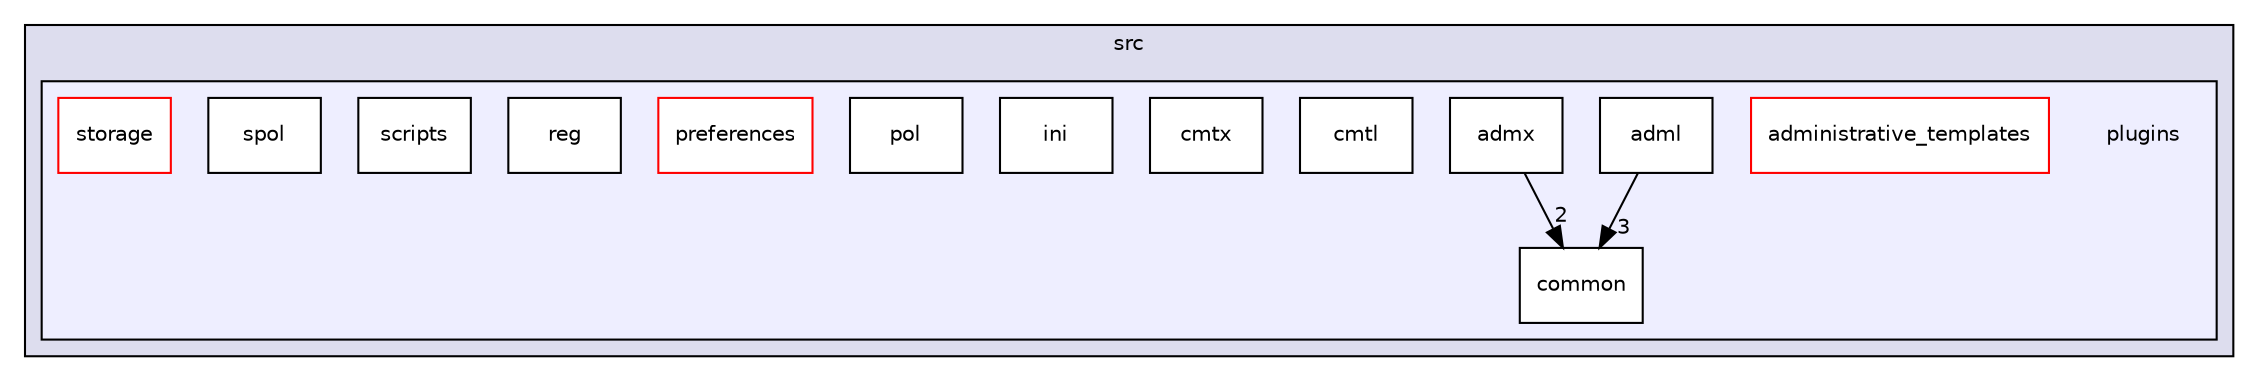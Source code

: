 digraph "src/plugins" {
  compound=true
  node [ fontsize="10", fontname="Helvetica"];
  edge [ labelfontsize="10", labelfontname="Helvetica"];
  subgraph clusterdir_68267d1309a1af8e8297ef4c3efbcdba {
    graph [ bgcolor="#ddddee", pencolor="black", label="src" fontname="Helvetica", fontsize="10", URL="dir_68267d1309a1af8e8297ef4c3efbcdba.html"]
  subgraph clusterdir_7020b8b7abcceffa3f9f7a2d24718f16 {
    graph [ bgcolor="#eeeeff", pencolor="black", label="" URL="dir_7020b8b7abcceffa3f9f7a2d24718f16.html"];
    dir_7020b8b7abcceffa3f9f7a2d24718f16 [shape=plaintext label="plugins"];
  dir_0420e104560577d0b4791852e7f057c2 [shape=box label="administrative_templates" fillcolor="white" style="filled" color="red" URL="dir_0420e104560577d0b4791852e7f057c2.html"];
  dir_cbc8cf200533089559bd016671180547 [shape=box label="adml" fillcolor="white" style="filled" URL="dir_cbc8cf200533089559bd016671180547.html"];
  dir_b9851d89cf1d998acd0bb41582d77201 [shape=box label="admx" fillcolor="white" style="filled" URL="dir_b9851d89cf1d998acd0bb41582d77201.html"];
  dir_081c0dc24eb880d2e5d8a334b9ca0dfd [shape=box label="cmtl" fillcolor="white" style="filled" URL="dir_081c0dc24eb880d2e5d8a334b9ca0dfd.html"];
  dir_9ffce8fe26b318412bbb310409e81def [shape=box label="cmtx" fillcolor="white" style="filled" URL="dir_9ffce8fe26b318412bbb310409e81def.html"];
  dir_612e79628a9ed6ddbdf6d23f21939a67 [shape=box label="common" fillcolor="white" style="filled" URL="dir_612e79628a9ed6ddbdf6d23f21939a67.html"];
  dir_751bb8845a2d991fff5c1370f7eb2ab4 [shape=box label="ini" fillcolor="white" style="filled" URL="dir_751bb8845a2d991fff5c1370f7eb2ab4.html"];
  dir_85b34d4ce1da895fa53b67b158bc57a3 [shape=box label="pol" fillcolor="white" style="filled" URL="dir_85b34d4ce1da895fa53b67b158bc57a3.html"];
  dir_834ea56fd74bd3caaf71795cf99ea1b6 [shape=box label="preferences" fillcolor="white" style="filled" color="red" URL="dir_834ea56fd74bd3caaf71795cf99ea1b6.html"];
  dir_c7d65584dec08cddd273c6173e0ee6ad [shape=box label="reg" fillcolor="white" style="filled" URL="dir_c7d65584dec08cddd273c6173e0ee6ad.html"];
  dir_6dce5ca62a2d9fc349b593f70c06ca6f [shape=box label="scripts" fillcolor="white" style="filled" URL="dir_6dce5ca62a2d9fc349b593f70c06ca6f.html"];
  dir_b742e8ab8b402f8e8d27540b836115e3 [shape=box label="spol" fillcolor="white" style="filled" URL="dir_b742e8ab8b402f8e8d27540b836115e3.html"];
  dir_7018ed4b7aa1e973346dcc61fa585784 [shape=box label="storage" fillcolor="white" style="filled" color="red" URL="dir_7018ed4b7aa1e973346dcc61fa585784.html"];
  }
  }
  dir_b9851d89cf1d998acd0bb41582d77201->dir_612e79628a9ed6ddbdf6d23f21939a67 [headlabel="2", labeldistance=1.5 headhref="dir_000017_000010.html"];
  dir_cbc8cf200533089559bd016671180547->dir_612e79628a9ed6ddbdf6d23f21939a67 [headlabel="3", labeldistance=1.5 headhref="dir_000016_000010.html"];
}
